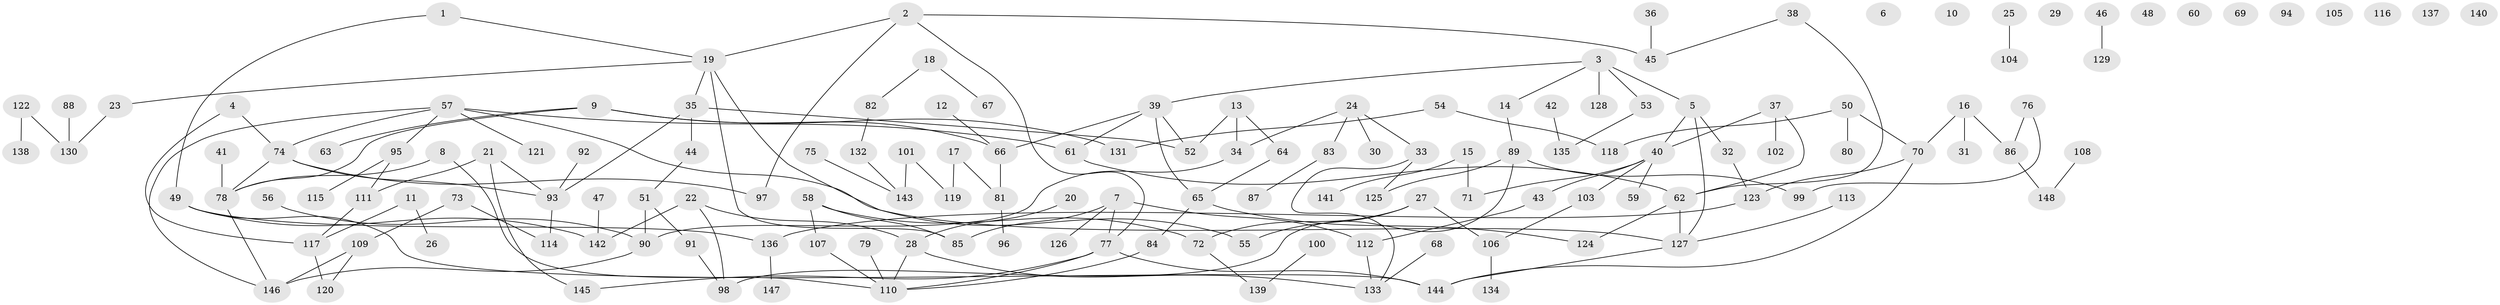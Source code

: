 // coarse degree distribution, {7: 0.022727272727272728, 4: 0.09090909090909091, 5: 0.07954545454545454, 3: 0.19318181818181818, 0: 0.13636363636363635, 2: 0.1590909090909091, 1: 0.2727272727272727, 9: 0.022727272727272728, 8: 0.011363636363636364, 6: 0.011363636363636364}
// Generated by graph-tools (version 1.1) at 2025/16/03/04/25 18:16:45]
// undirected, 148 vertices, 170 edges
graph export_dot {
graph [start="1"]
  node [color=gray90,style=filled];
  1;
  2;
  3;
  4;
  5;
  6;
  7;
  8;
  9;
  10;
  11;
  12;
  13;
  14;
  15;
  16;
  17;
  18;
  19;
  20;
  21;
  22;
  23;
  24;
  25;
  26;
  27;
  28;
  29;
  30;
  31;
  32;
  33;
  34;
  35;
  36;
  37;
  38;
  39;
  40;
  41;
  42;
  43;
  44;
  45;
  46;
  47;
  48;
  49;
  50;
  51;
  52;
  53;
  54;
  55;
  56;
  57;
  58;
  59;
  60;
  61;
  62;
  63;
  64;
  65;
  66;
  67;
  68;
  69;
  70;
  71;
  72;
  73;
  74;
  75;
  76;
  77;
  78;
  79;
  80;
  81;
  82;
  83;
  84;
  85;
  86;
  87;
  88;
  89;
  90;
  91;
  92;
  93;
  94;
  95;
  96;
  97;
  98;
  99;
  100;
  101;
  102;
  103;
  104;
  105;
  106;
  107;
  108;
  109;
  110;
  111;
  112;
  113;
  114;
  115;
  116;
  117;
  118;
  119;
  120;
  121;
  122;
  123;
  124;
  125;
  126;
  127;
  128;
  129;
  130;
  131;
  132;
  133;
  134;
  135;
  136;
  137;
  138;
  139;
  140;
  141;
  142;
  143;
  144;
  145;
  146;
  147;
  148;
  1 -- 19;
  1 -- 49;
  2 -- 19;
  2 -- 45;
  2 -- 77;
  2 -- 97;
  3 -- 5;
  3 -- 14;
  3 -- 39;
  3 -- 53;
  3 -- 128;
  4 -- 74;
  4 -- 117;
  5 -- 32;
  5 -- 40;
  5 -- 127;
  7 -- 77;
  7 -- 85;
  7 -- 112;
  7 -- 126;
  8 -- 78;
  8 -- 110;
  9 -- 63;
  9 -- 66;
  9 -- 78;
  9 -- 131;
  11 -- 26;
  11 -- 117;
  12 -- 66;
  13 -- 34;
  13 -- 52;
  13 -- 64;
  14 -- 89;
  15 -- 71;
  15 -- 141;
  16 -- 31;
  16 -- 70;
  16 -- 86;
  17 -- 81;
  17 -- 119;
  18 -- 67;
  18 -- 82;
  19 -- 23;
  19 -- 35;
  19 -- 55;
  19 -- 85;
  20 -- 28;
  21 -- 93;
  21 -- 111;
  21 -- 145;
  22 -- 28;
  22 -- 98;
  22 -- 142;
  23 -- 130;
  24 -- 30;
  24 -- 33;
  24 -- 34;
  24 -- 83;
  25 -- 104;
  27 -- 55;
  27 -- 72;
  27 -- 106;
  28 -- 110;
  28 -- 133;
  32 -- 123;
  33 -- 125;
  33 -- 133;
  34 -- 90;
  35 -- 44;
  35 -- 52;
  35 -- 93;
  36 -- 45;
  37 -- 40;
  37 -- 62;
  37 -- 102;
  38 -- 45;
  38 -- 62;
  39 -- 52;
  39 -- 61;
  39 -- 65;
  39 -- 66;
  40 -- 43;
  40 -- 59;
  40 -- 71;
  40 -- 103;
  41 -- 78;
  42 -- 135;
  43 -- 112;
  44 -- 51;
  46 -- 129;
  47 -- 142;
  49 -- 136;
  49 -- 142;
  49 -- 144;
  50 -- 70;
  50 -- 80;
  50 -- 118;
  51 -- 90;
  51 -- 91;
  53 -- 135;
  54 -- 118;
  54 -- 131;
  56 -- 90;
  57 -- 61;
  57 -- 74;
  57 -- 95;
  57 -- 121;
  57 -- 127;
  57 -- 146;
  58 -- 72;
  58 -- 85;
  58 -- 107;
  61 -- 62;
  62 -- 124;
  62 -- 127;
  64 -- 65;
  65 -- 84;
  65 -- 124;
  66 -- 81;
  68 -- 133;
  70 -- 123;
  70 -- 144;
  72 -- 139;
  73 -- 109;
  73 -- 114;
  74 -- 78;
  74 -- 93;
  74 -- 97;
  75 -- 143;
  76 -- 86;
  76 -- 99;
  77 -- 110;
  77 -- 144;
  77 -- 145;
  78 -- 146;
  79 -- 110;
  81 -- 96;
  82 -- 132;
  83 -- 87;
  84 -- 110;
  86 -- 148;
  88 -- 130;
  89 -- 98;
  89 -- 99;
  89 -- 125;
  90 -- 146;
  91 -- 98;
  92 -- 93;
  93 -- 114;
  95 -- 111;
  95 -- 115;
  100 -- 139;
  101 -- 119;
  101 -- 143;
  103 -- 106;
  106 -- 134;
  107 -- 110;
  108 -- 148;
  109 -- 120;
  109 -- 146;
  111 -- 117;
  112 -- 133;
  113 -- 127;
  117 -- 120;
  122 -- 130;
  122 -- 138;
  123 -- 136;
  127 -- 144;
  132 -- 143;
  136 -- 147;
}
